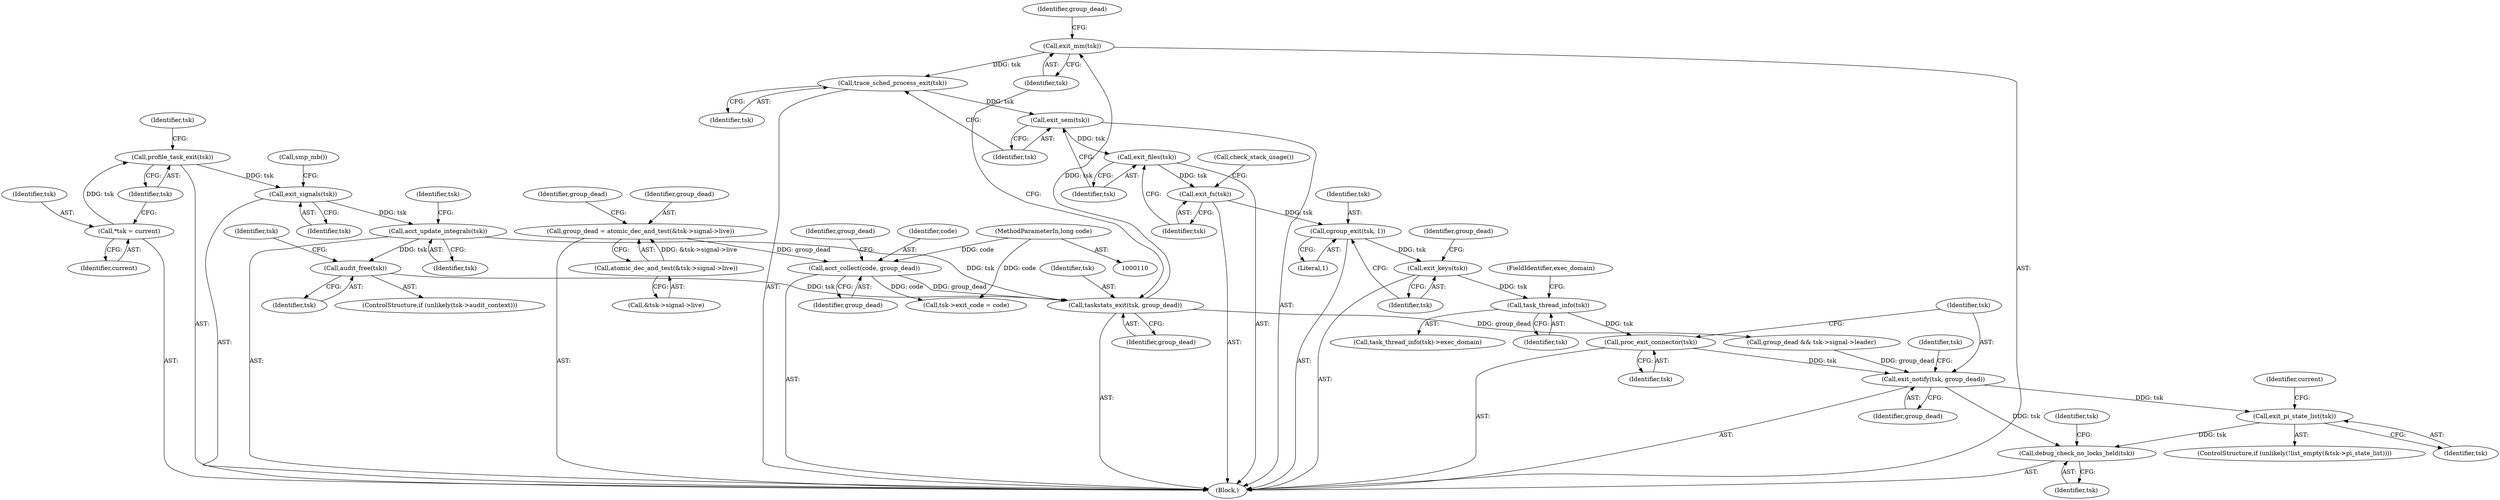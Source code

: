 digraph "0_linux_8141c7f3e7aee618312fa1c15109e1219de784a7@pointer" {
"1000238" [label="(Call,trace_sched_process_exit(tsk))"];
"1000233" [label="(Call,exit_mm(tsk))"];
"1000230" [label="(Call,taskstats_exit(tsk, group_dead))"];
"1000174" [label="(Call,acct_update_integrals(tsk))"];
"1000163" [label="(Call,exit_signals(tsk))"];
"1000118" [label="(Call,profile_task_exit(tsk))"];
"1000114" [label="(Call,*tsk = current)"];
"1000223" [label="(Call,audit_free(tsk))"];
"1000212" [label="(Call,acct_collect(code, group_dead))"];
"1000111" [label="(MethodParameterIn,long code)"];
"1000189" [label="(Call,group_dead = atomic_dec_and_test(&tsk->signal->live))"];
"1000191" [label="(Call,atomic_dec_and_test(&tsk->signal->live))"];
"1000240" [label="(Call,exit_sem(tsk))"];
"1000242" [label="(Call,exit_files(tsk))"];
"1000244" [label="(Call,exit_fs(tsk))"];
"1000248" [label="(Call,cgroup_exit(tsk, 1))"];
"1000251" [label="(Call,exit_keys(tsk))"];
"1000266" [label="(Call,task_thread_info(tsk))"];
"1000280" [label="(Call,proc_exit_connector(tsk))"];
"1000282" [label="(Call,exit_notify(tsk, group_dead))"];
"1000302" [label="(Call,exit_pi_state_list(tsk))"];
"1000313" [label="(Call,debug_check_no_locks_held(tsk))"];
"1000251" [label="(Call,exit_keys(tsk))"];
"1000240" [label="(Call,exit_sem(tsk))"];
"1000119" [label="(Identifier,tsk)"];
"1000246" [label="(Call,check_stack_usage())"];
"1000224" [label="(Identifier,tsk)"];
"1000268" [label="(FieldIdentifier,exec_domain)"];
"1000249" [label="(Identifier,tsk)"];
"1000163" [label="(Call,exit_signals(tsk))"];
"1000116" [label="(Identifier,current)"];
"1000111" [label="(MethodParameterIn,long code)"];
"1000191" [label="(Call,atomic_dec_and_test(&tsk->signal->live))"];
"1000243" [label="(Identifier,tsk)"];
"1000225" [label="(Call,tsk->exit_code = code)"];
"1000245" [label="(Identifier,tsk)"];
"1000302" [label="(Call,exit_pi_state_list(tsk))"];
"1000115" [label="(Identifier,tsk)"];
"1000265" [label="(Call,task_thread_info(tsk)->exec_domain)"];
"1000175" [label="(Identifier,tsk)"];
"1000250" [label="(Literal,1)"];
"1000294" [label="(ControlStructure,if (unlikely(!list_empty(&tsk->pi_state_list))))"];
"1000303" [label="(Identifier,tsk)"];
"1000213" [label="(Identifier,code)"];
"1000280" [label="(Call,proc_exit_connector(tsk))"];
"1000317" [label="(Identifier,tsk)"];
"1000199" [label="(Identifier,group_dead)"];
"1000232" [label="(Identifier,group_dead)"];
"1000266" [label="(Call,task_thread_info(tsk))"];
"1000189" [label="(Call,group_dead = atomic_dec_and_test(&tsk->signal->live))"];
"1000214" [label="(Identifier,group_dead)"];
"1000216" [label="(Identifier,group_dead)"];
"1000192" [label="(Call,&tsk->signal->live)"];
"1000236" [label="(Identifier,group_dead)"];
"1000165" [label="(Call,smp_mb())"];
"1000281" [label="(Identifier,tsk)"];
"1000283" [label="(Identifier,tsk)"];
"1000242" [label="(Call,exit_files(tsk))"];
"1000314" [label="(Identifier,tsk)"];
"1000254" [label="(Call,group_dead && tsk->signal->leader)"];
"1000174" [label="(Call,acct_update_integrals(tsk))"];
"1000239" [label="(Identifier,tsk)"];
"1000230" [label="(Call,taskstats_exit(tsk, group_dead))"];
"1000282" [label="(Call,exit_notify(tsk, group_dead))"];
"1000164" [label="(Identifier,tsk)"];
"1000307" [label="(Identifier,current)"];
"1000178" [label="(Identifier,tsk)"];
"1000190" [label="(Identifier,group_dead)"];
"1000241" [label="(Identifier,tsk)"];
"1000233" [label="(Call,exit_mm(tsk))"];
"1000112" [label="(Block,)"];
"1000114" [label="(Call,*tsk = current)"];
"1000284" [label="(Identifier,group_dead)"];
"1000238" [label="(Call,trace_sched_process_exit(tsk))"];
"1000227" [label="(Identifier,tsk)"];
"1000218" [label="(ControlStructure,if (unlikely(tsk->audit_context)))"];
"1000287" [label="(Identifier,tsk)"];
"1000313" [label="(Call,debug_check_no_locks_held(tsk))"];
"1000223" [label="(Call,audit_free(tsk))"];
"1000212" [label="(Call,acct_collect(code, group_dead))"];
"1000252" [label="(Identifier,tsk)"];
"1000244" [label="(Call,exit_fs(tsk))"];
"1000118" [label="(Call,profile_task_exit(tsk))"];
"1000267" [label="(Identifier,tsk)"];
"1000231" [label="(Identifier,tsk)"];
"1000234" [label="(Identifier,tsk)"];
"1000124" [label="(Identifier,tsk)"];
"1000255" [label="(Identifier,group_dead)"];
"1000248" [label="(Call,cgroup_exit(tsk, 1))"];
"1000238" -> "1000112"  [label="AST: "];
"1000238" -> "1000239"  [label="CFG: "];
"1000239" -> "1000238"  [label="AST: "];
"1000241" -> "1000238"  [label="CFG: "];
"1000233" -> "1000238"  [label="DDG: tsk"];
"1000238" -> "1000240"  [label="DDG: tsk"];
"1000233" -> "1000112"  [label="AST: "];
"1000233" -> "1000234"  [label="CFG: "];
"1000234" -> "1000233"  [label="AST: "];
"1000236" -> "1000233"  [label="CFG: "];
"1000230" -> "1000233"  [label="DDG: tsk"];
"1000230" -> "1000112"  [label="AST: "];
"1000230" -> "1000232"  [label="CFG: "];
"1000231" -> "1000230"  [label="AST: "];
"1000232" -> "1000230"  [label="AST: "];
"1000234" -> "1000230"  [label="CFG: "];
"1000174" -> "1000230"  [label="DDG: tsk"];
"1000223" -> "1000230"  [label="DDG: tsk"];
"1000212" -> "1000230"  [label="DDG: group_dead"];
"1000230" -> "1000254"  [label="DDG: group_dead"];
"1000174" -> "1000112"  [label="AST: "];
"1000174" -> "1000175"  [label="CFG: "];
"1000175" -> "1000174"  [label="AST: "];
"1000178" -> "1000174"  [label="CFG: "];
"1000163" -> "1000174"  [label="DDG: tsk"];
"1000174" -> "1000223"  [label="DDG: tsk"];
"1000163" -> "1000112"  [label="AST: "];
"1000163" -> "1000164"  [label="CFG: "];
"1000164" -> "1000163"  [label="AST: "];
"1000165" -> "1000163"  [label="CFG: "];
"1000118" -> "1000163"  [label="DDG: tsk"];
"1000118" -> "1000112"  [label="AST: "];
"1000118" -> "1000119"  [label="CFG: "];
"1000119" -> "1000118"  [label="AST: "];
"1000124" -> "1000118"  [label="CFG: "];
"1000114" -> "1000118"  [label="DDG: tsk"];
"1000114" -> "1000112"  [label="AST: "];
"1000114" -> "1000116"  [label="CFG: "];
"1000115" -> "1000114"  [label="AST: "];
"1000116" -> "1000114"  [label="AST: "];
"1000119" -> "1000114"  [label="CFG: "];
"1000223" -> "1000218"  [label="AST: "];
"1000223" -> "1000224"  [label="CFG: "];
"1000224" -> "1000223"  [label="AST: "];
"1000227" -> "1000223"  [label="CFG: "];
"1000212" -> "1000112"  [label="AST: "];
"1000212" -> "1000214"  [label="CFG: "];
"1000213" -> "1000212"  [label="AST: "];
"1000214" -> "1000212"  [label="AST: "];
"1000216" -> "1000212"  [label="CFG: "];
"1000111" -> "1000212"  [label="DDG: code"];
"1000189" -> "1000212"  [label="DDG: group_dead"];
"1000212" -> "1000225"  [label="DDG: code"];
"1000111" -> "1000110"  [label="AST: "];
"1000111" -> "1000225"  [label="DDG: code"];
"1000189" -> "1000112"  [label="AST: "];
"1000189" -> "1000191"  [label="CFG: "];
"1000190" -> "1000189"  [label="AST: "];
"1000191" -> "1000189"  [label="AST: "];
"1000199" -> "1000189"  [label="CFG: "];
"1000191" -> "1000189"  [label="DDG: &tsk->signal->live"];
"1000191" -> "1000192"  [label="CFG: "];
"1000192" -> "1000191"  [label="AST: "];
"1000240" -> "1000112"  [label="AST: "];
"1000240" -> "1000241"  [label="CFG: "];
"1000241" -> "1000240"  [label="AST: "];
"1000243" -> "1000240"  [label="CFG: "];
"1000240" -> "1000242"  [label="DDG: tsk"];
"1000242" -> "1000112"  [label="AST: "];
"1000242" -> "1000243"  [label="CFG: "];
"1000243" -> "1000242"  [label="AST: "];
"1000245" -> "1000242"  [label="CFG: "];
"1000242" -> "1000244"  [label="DDG: tsk"];
"1000244" -> "1000112"  [label="AST: "];
"1000244" -> "1000245"  [label="CFG: "];
"1000245" -> "1000244"  [label="AST: "];
"1000246" -> "1000244"  [label="CFG: "];
"1000244" -> "1000248"  [label="DDG: tsk"];
"1000248" -> "1000112"  [label="AST: "];
"1000248" -> "1000250"  [label="CFG: "];
"1000249" -> "1000248"  [label="AST: "];
"1000250" -> "1000248"  [label="AST: "];
"1000252" -> "1000248"  [label="CFG: "];
"1000248" -> "1000251"  [label="DDG: tsk"];
"1000251" -> "1000112"  [label="AST: "];
"1000251" -> "1000252"  [label="CFG: "];
"1000252" -> "1000251"  [label="AST: "];
"1000255" -> "1000251"  [label="CFG: "];
"1000251" -> "1000266"  [label="DDG: tsk"];
"1000266" -> "1000265"  [label="AST: "];
"1000266" -> "1000267"  [label="CFG: "];
"1000267" -> "1000266"  [label="AST: "];
"1000268" -> "1000266"  [label="CFG: "];
"1000266" -> "1000280"  [label="DDG: tsk"];
"1000280" -> "1000112"  [label="AST: "];
"1000280" -> "1000281"  [label="CFG: "];
"1000281" -> "1000280"  [label="AST: "];
"1000283" -> "1000280"  [label="CFG: "];
"1000280" -> "1000282"  [label="DDG: tsk"];
"1000282" -> "1000112"  [label="AST: "];
"1000282" -> "1000284"  [label="CFG: "];
"1000283" -> "1000282"  [label="AST: "];
"1000284" -> "1000282"  [label="AST: "];
"1000287" -> "1000282"  [label="CFG: "];
"1000254" -> "1000282"  [label="DDG: group_dead"];
"1000282" -> "1000302"  [label="DDG: tsk"];
"1000282" -> "1000313"  [label="DDG: tsk"];
"1000302" -> "1000294"  [label="AST: "];
"1000302" -> "1000303"  [label="CFG: "];
"1000303" -> "1000302"  [label="AST: "];
"1000307" -> "1000302"  [label="CFG: "];
"1000302" -> "1000313"  [label="DDG: tsk"];
"1000313" -> "1000112"  [label="AST: "];
"1000313" -> "1000314"  [label="CFG: "];
"1000314" -> "1000313"  [label="AST: "];
"1000317" -> "1000313"  [label="CFG: "];
}
